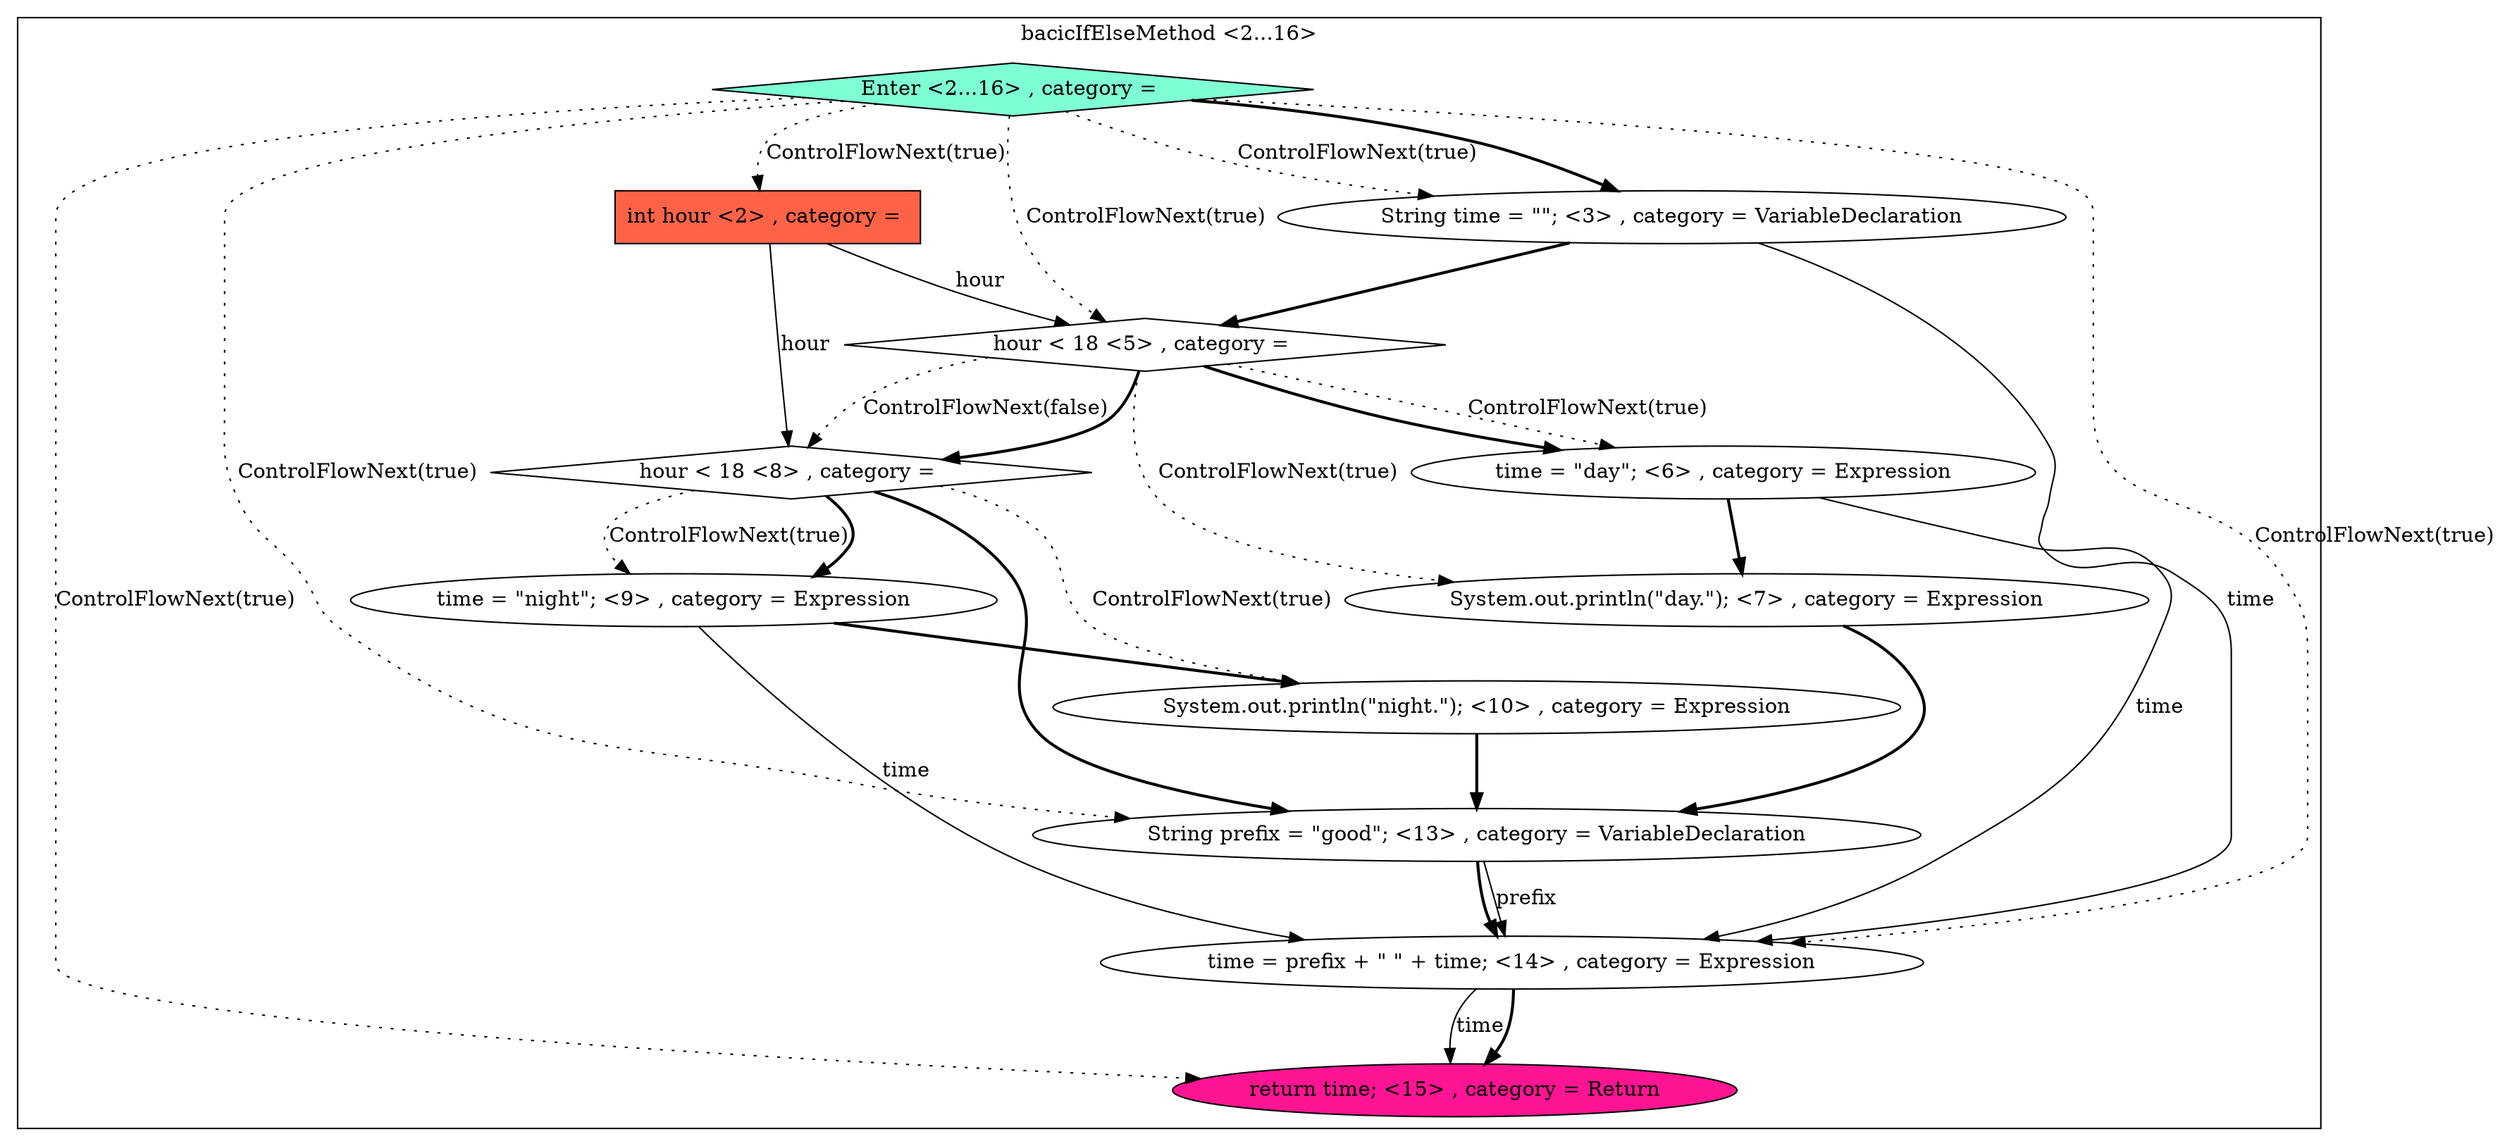 digraph {
subgraph cluster0 {
label = "bacicIfElseMethod <2...16>";
0.7 [style = filled, label = "System.out.println(\"night.\"); <10> , category = Expression", fillcolor = white, shape = ellipse];
0.5 [style = filled, label = "hour < 18 <8> , category = ", fillcolor = white, shape = diamond];
0.9 [style = filled, label = "time = prefix + \" \" + time; <14> , category = Expression", fillcolor = white, shape = ellipse];
0.11 [style = filled, label = "Enter <2...16> , category = ", fillcolor = aquamarine, shape = diamond];
0.1 [style = filled, label = "String time = \"\"; <3> , category = VariableDeclaration", fillcolor = white, shape = ellipse];
0.3 [style = filled, label = "time = \"day\"; <6> , category = Expression", fillcolor = white, shape = ellipse];
0.10 [style = filled, label = "return time; <15> , category = Return", fillcolor = deeppink, shape = ellipse];
0.6 [style = filled, label = "time = \"night\"; <9> , category = Expression", fillcolor = white, shape = ellipse];
0.4 [style = filled, label = "System.out.println(\"day.\"); <7> , category = Expression", fillcolor = white, shape = ellipse];
0.2 [style = filled, label = "hour < 18 <5> , category = ", fillcolor = white, shape = diamond];
0.0 [style = filled, label = "int hour <2> , category = ", fillcolor = tomato, shape = box];
0.8 [style = filled, label = "String prefix = \"good\"; <13> , category = VariableDeclaration", fillcolor = white, shape = ellipse];
0.0 -> 0.2 [style = solid, label="hour"];
0.0 -> 0.5 [style = solid, label="hour"];
0.1 -> 0.2 [style = bold, label=""];
0.1 -> 0.9 [style = solid, label="time"];
0.2 -> 0.3 [style = dotted, label="ControlFlowNext(true)"];
0.2 -> 0.3 [style = bold, label=""];
0.2 -> 0.4 [style = dotted, label="ControlFlowNext(true)"];
0.2 -> 0.5 [style = dotted, label="ControlFlowNext(false)"];
0.2 -> 0.5 [style = bold, label=""];
0.3 -> 0.4 [style = bold, label=""];
0.3 -> 0.9 [style = solid, label="time"];
0.4 -> 0.8 [style = bold, label=""];
0.5 -> 0.6 [style = dotted, label="ControlFlowNext(true)"];
0.5 -> 0.6 [style = bold, label=""];
0.5 -> 0.7 [style = dotted, label="ControlFlowNext(true)"];
0.5 -> 0.8 [style = bold, label=""];
0.6 -> 0.7 [style = bold, label=""];
0.6 -> 0.9 [style = solid, label="time"];
0.7 -> 0.8 [style = bold, label=""];
0.8 -> 0.9 [style = solid, label="prefix"];
0.8 -> 0.9 [style = bold, label=""];
0.9 -> 0.10 [style = solid, label="time"];
0.9 -> 0.10 [style = bold, label=""];
0.11 -> 0.0 [style = dotted, label="ControlFlowNext(true)"];
0.11 -> 0.1 [style = dotted, label="ControlFlowNext(true)"];
0.11 -> 0.1 [style = bold, label=""];
0.11 -> 0.2 [style = dotted, label="ControlFlowNext(true)"];
0.11 -> 0.8 [style = dotted, label="ControlFlowNext(true)"];
0.11 -> 0.9 [style = dotted, label="ControlFlowNext(true)"];
0.11 -> 0.10 [style = dotted, label="ControlFlowNext(true)"];
}
}